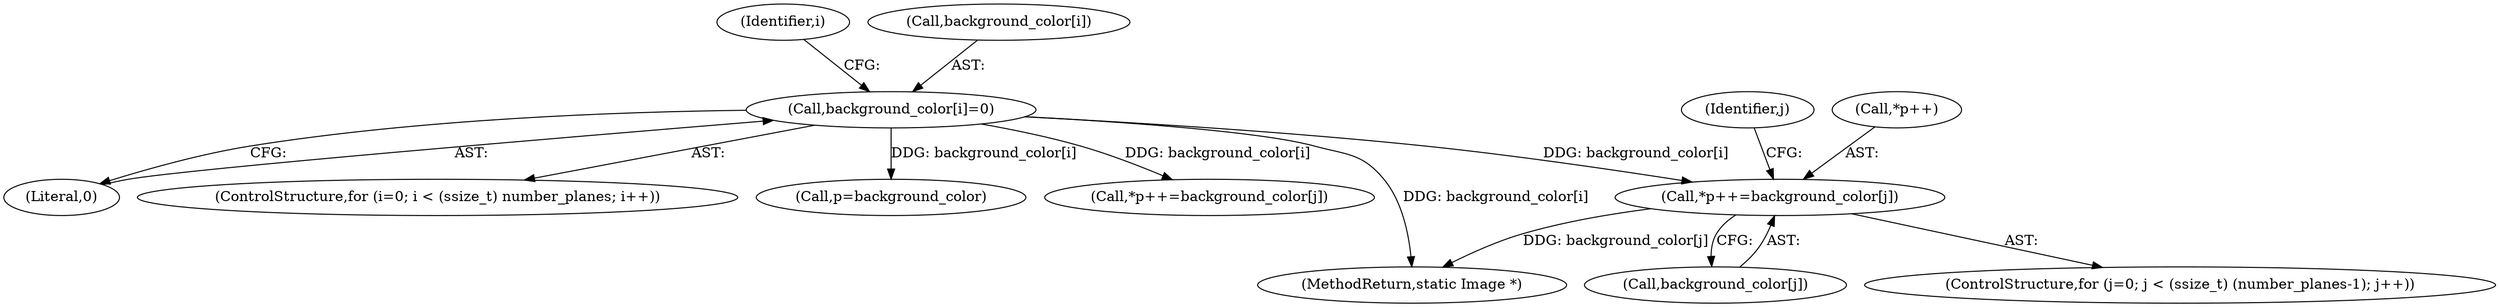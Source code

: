 digraph "0_ImageMagick_2ad6d33493750a28a5a655d319a8e0b16c392de1@array" {
"1000727" [label="(Call,*p++=background_color[j])"];
"1000353" [label="(Call,background_color[i]=0)"];
"1000714" [label="(ControlStructure,for (j=0; j < (ssize_t) (number_planes-1); j++))"];
"1001944" [label="(MethodReturn,static Image *)"];
"1000357" [label="(Literal,0)"];
"1000342" [label="(ControlStructure,for (i=0; i < (ssize_t) number_planes; i++))"];
"1000364" [label="(Call,p=background_color)"];
"1000731" [label="(Call,background_color[j])"];
"1000705" [label="(Call,*p++=background_color[j])"];
"1000726" [label="(Identifier,j)"];
"1000728" [label="(Call,*p++)"];
"1000352" [label="(Identifier,i)"];
"1000727" [label="(Call,*p++=background_color[j])"];
"1000354" [label="(Call,background_color[i])"];
"1000353" [label="(Call,background_color[i]=0)"];
"1000727" -> "1000714"  [label="AST: "];
"1000727" -> "1000731"  [label="CFG: "];
"1000728" -> "1000727"  [label="AST: "];
"1000731" -> "1000727"  [label="AST: "];
"1000726" -> "1000727"  [label="CFG: "];
"1000727" -> "1001944"  [label="DDG: background_color[j]"];
"1000353" -> "1000727"  [label="DDG: background_color[i]"];
"1000353" -> "1000342"  [label="AST: "];
"1000353" -> "1000357"  [label="CFG: "];
"1000354" -> "1000353"  [label="AST: "];
"1000357" -> "1000353"  [label="AST: "];
"1000352" -> "1000353"  [label="CFG: "];
"1000353" -> "1001944"  [label="DDG: background_color[i]"];
"1000353" -> "1000364"  [label="DDG: background_color[i]"];
"1000353" -> "1000705"  [label="DDG: background_color[i]"];
}
